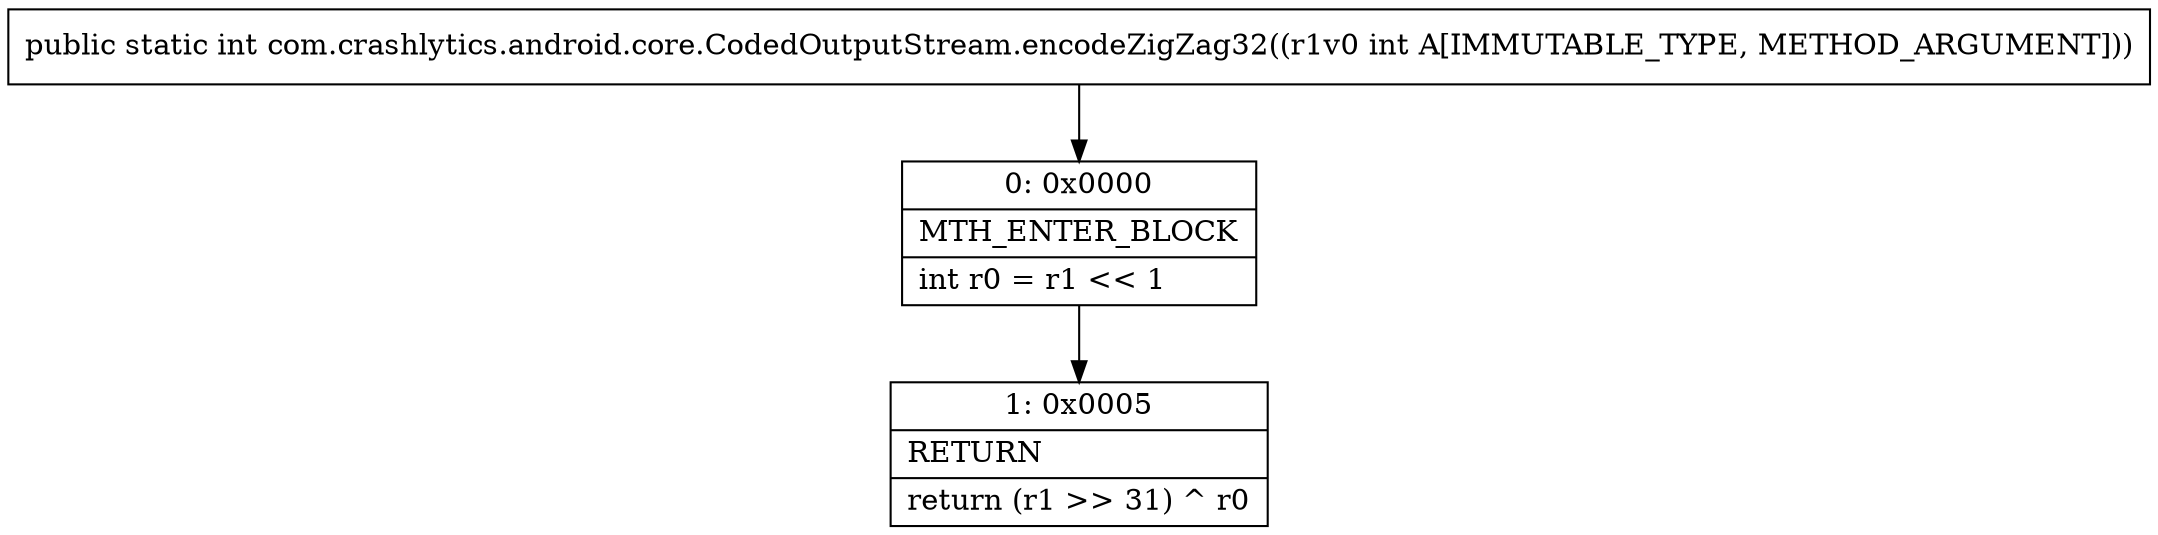 digraph "CFG forcom.crashlytics.android.core.CodedOutputStream.encodeZigZag32(I)I" {
Node_0 [shape=record,label="{0\:\ 0x0000|MTH_ENTER_BLOCK\l|int r0 = r1 \<\< 1\l}"];
Node_1 [shape=record,label="{1\:\ 0x0005|RETURN\l|return (r1 \>\> 31) ^ r0\l}"];
MethodNode[shape=record,label="{public static int com.crashlytics.android.core.CodedOutputStream.encodeZigZag32((r1v0 int A[IMMUTABLE_TYPE, METHOD_ARGUMENT])) }"];
MethodNode -> Node_0;
Node_0 -> Node_1;
}

